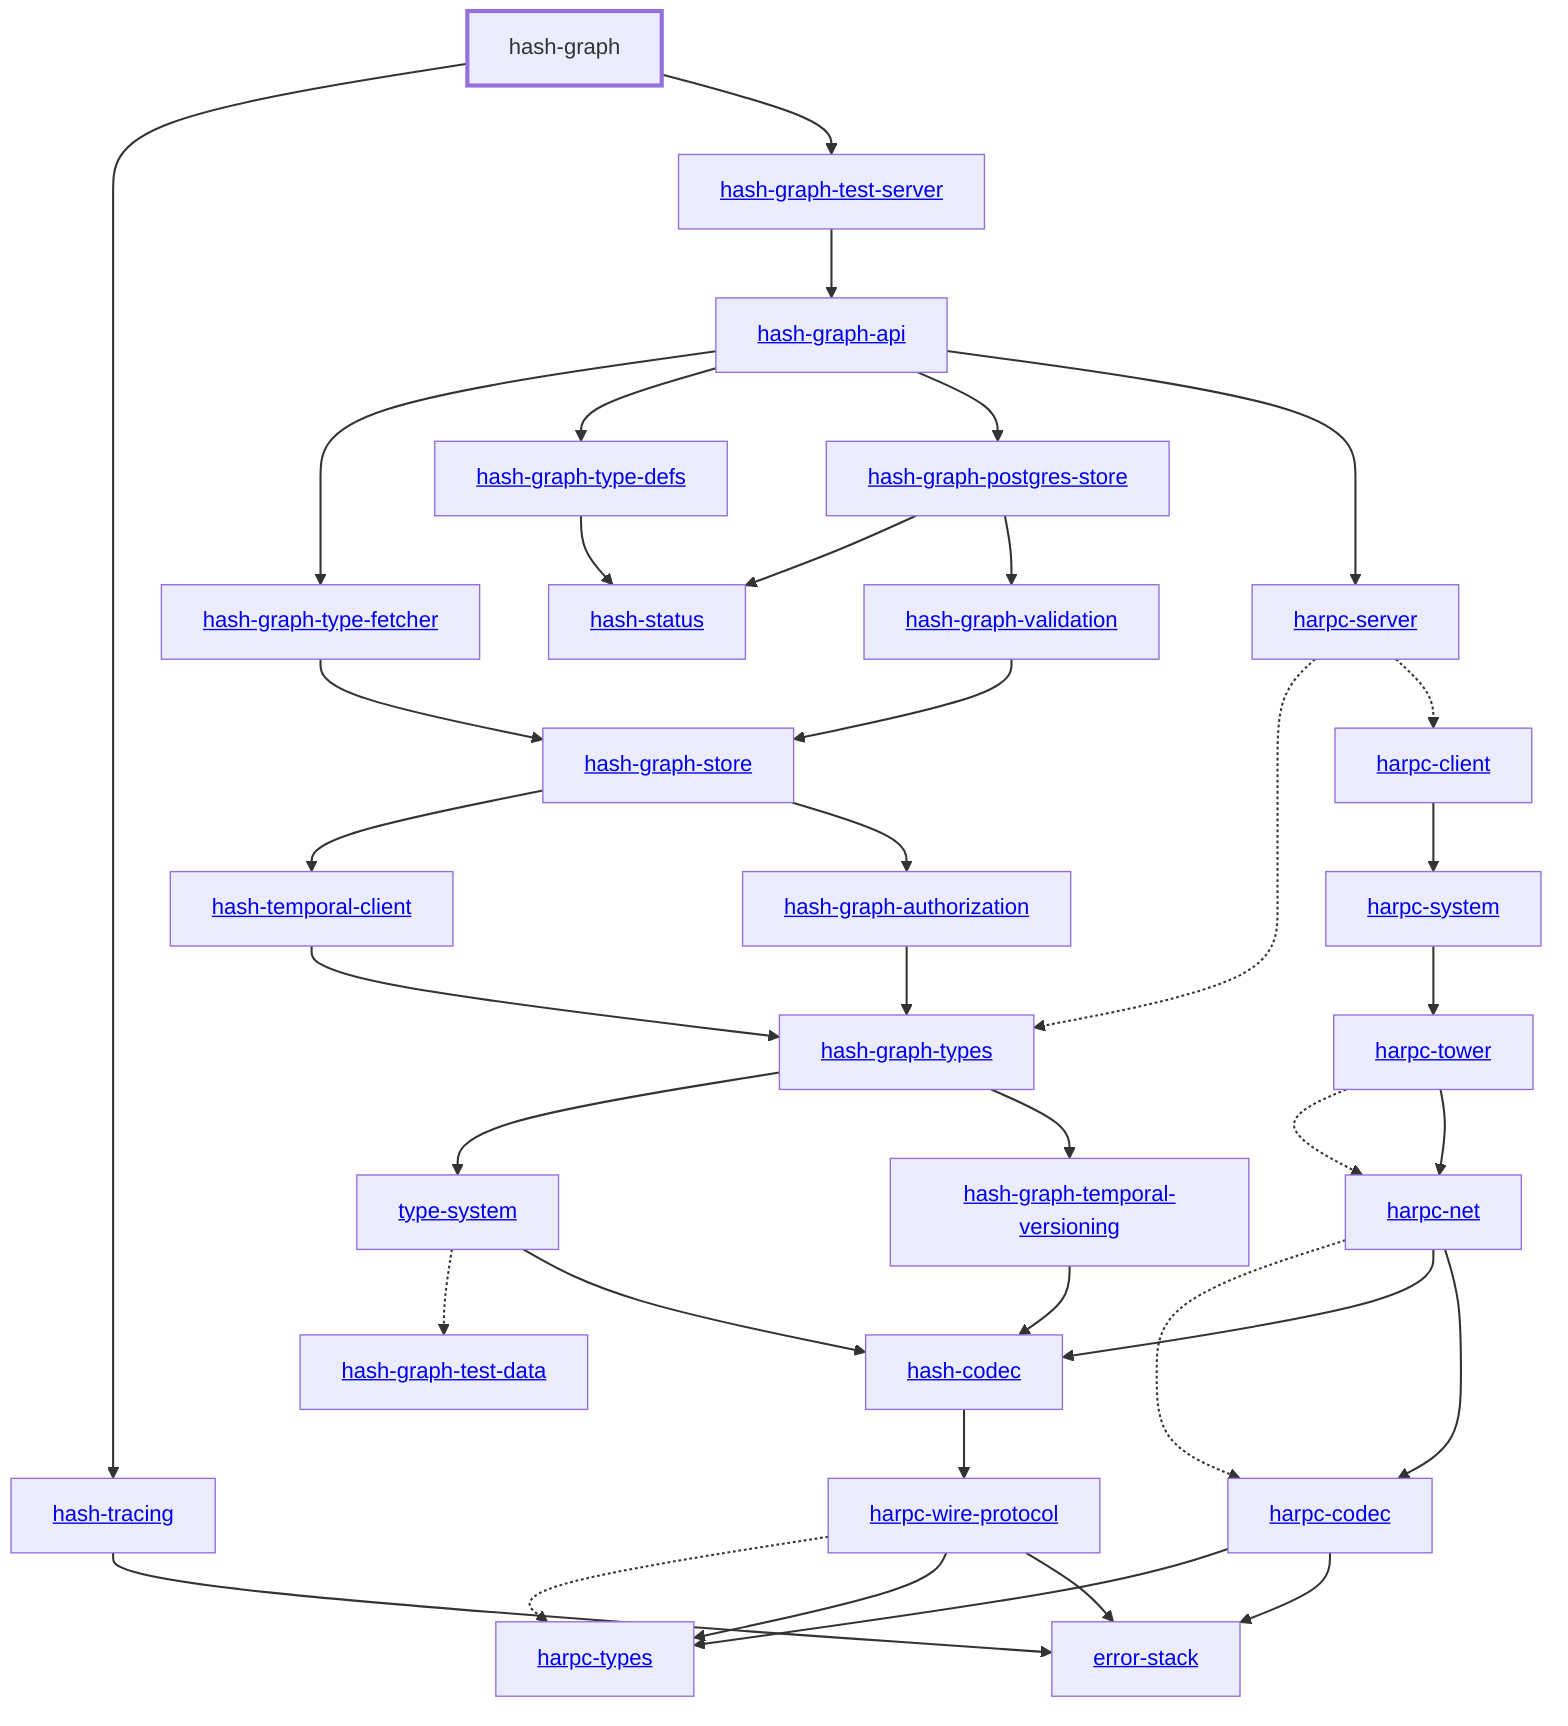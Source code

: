 graph TD
    %% Configure the diagram
    linkStyle default stroke-width:1.5px
    classDef default stroke-width:1px
    classDef root stroke-width:3px
    classDef dev stroke-width:1px
    classDef build stroke-width:1px
    %% Legend
    %% --> : Normal dependency
    %% -.-> : Dev dependency
    %% ---> : Build dependency
    0[hash-graph]
    class 0 root
    1[<a href="../type_system/index.html">type-system</a>]
    2[<a href="../hash_tracing/index.html">hash-tracing</a>]
    3[<a href="../hash_temporal_client/index.html">hash-temporal-client</a>]
    4[<a href="../hash_graph_types/index.html">hash-graph-types</a>]
    5[<a href="../hash_graph_type_fetcher/index.html">hash-graph-type-fetcher</a>]
    6[<a href="../hash_graph_test_server/index.html">hash-graph-test-server</a>]
    class 6 dev

    7[<a href="../hash_graph_store/index.html">hash-graph-store</a>]
    8[<a href="../hash_graph_postgres_store/index.html">hash-graph-postgres-store</a>]
    9[<a href="../hash_graph_authorization/index.html">hash-graph-authorization</a>]
    10[<a href="../hash_graph_api/index.html">hash-graph-api</a>]
    11[<a href="../hash_codec/index.html">hash-codec</a>]
    12[<a href="../harpc_server/index.html">harpc-server</a>]
    13[<a href="../harpc_codec/index.html">harpc-codec</a>]
    14[<a href="../error_stack/index.html">error-stack</a>]
    15[<a href="../hash_graph_test_data/index.html">hash-graph-test-data</a>]
    class 15 dev
    16[<a href="../hash_graph_temporal_versioning/index.html">hash-graph-temporal-versioning</a>]
    17[<a href="../hash_status/index.html">hash-status</a>]
    18[<a href="../hash_graph_type_defs/index.html">hash-graph-type-defs</a>]
    19[<a href="../hash_graph_validation/index.html">hash-graph-validation</a>]
    20[<a href="../harpc_types/index.html">harpc-types</a>]
    21[<a href="../harpc_tower/index.html">harpc-tower</a>]
    22[<a href="../harpc_system/index.html">harpc-system</a>]
    23[<a href="../harpc_client/index.html">harpc-client</a>]
    24[<a href="../harpc_wire_protocol/index.html">harpc-wire-protocol</a>]
    25[<a href="../harpc_net/index.html">harpc-net</a>]
    0 --> 2
    0 --> 6
    1 -.-> 15
    1 --> 11
    2 --> 14
    3 --> 4
    4 --> 1
    4 --> 16
    5 --> 7
    6 --> 10
    7 --> 3
    7 --> 9
    8 --> 17
    8 --> 19
    9 --> 4
    10 --> 5
    10 --> 18
    10 --> 8
    10 --> 12
    11 --> 24
    12 -.-> 4
    12 -.-> 23
    13 --> 20
    13 --> 14
    16 --> 11
    18 --> 17
    19 --> 7
    21 -.-> 25
    21 --> 25
    22 --> 21
    23 --> 22
    24 -.-> 20
    24 --> 20
    24 --> 14
    25 -.-> 13
    25 --> 11
    25 --> 13